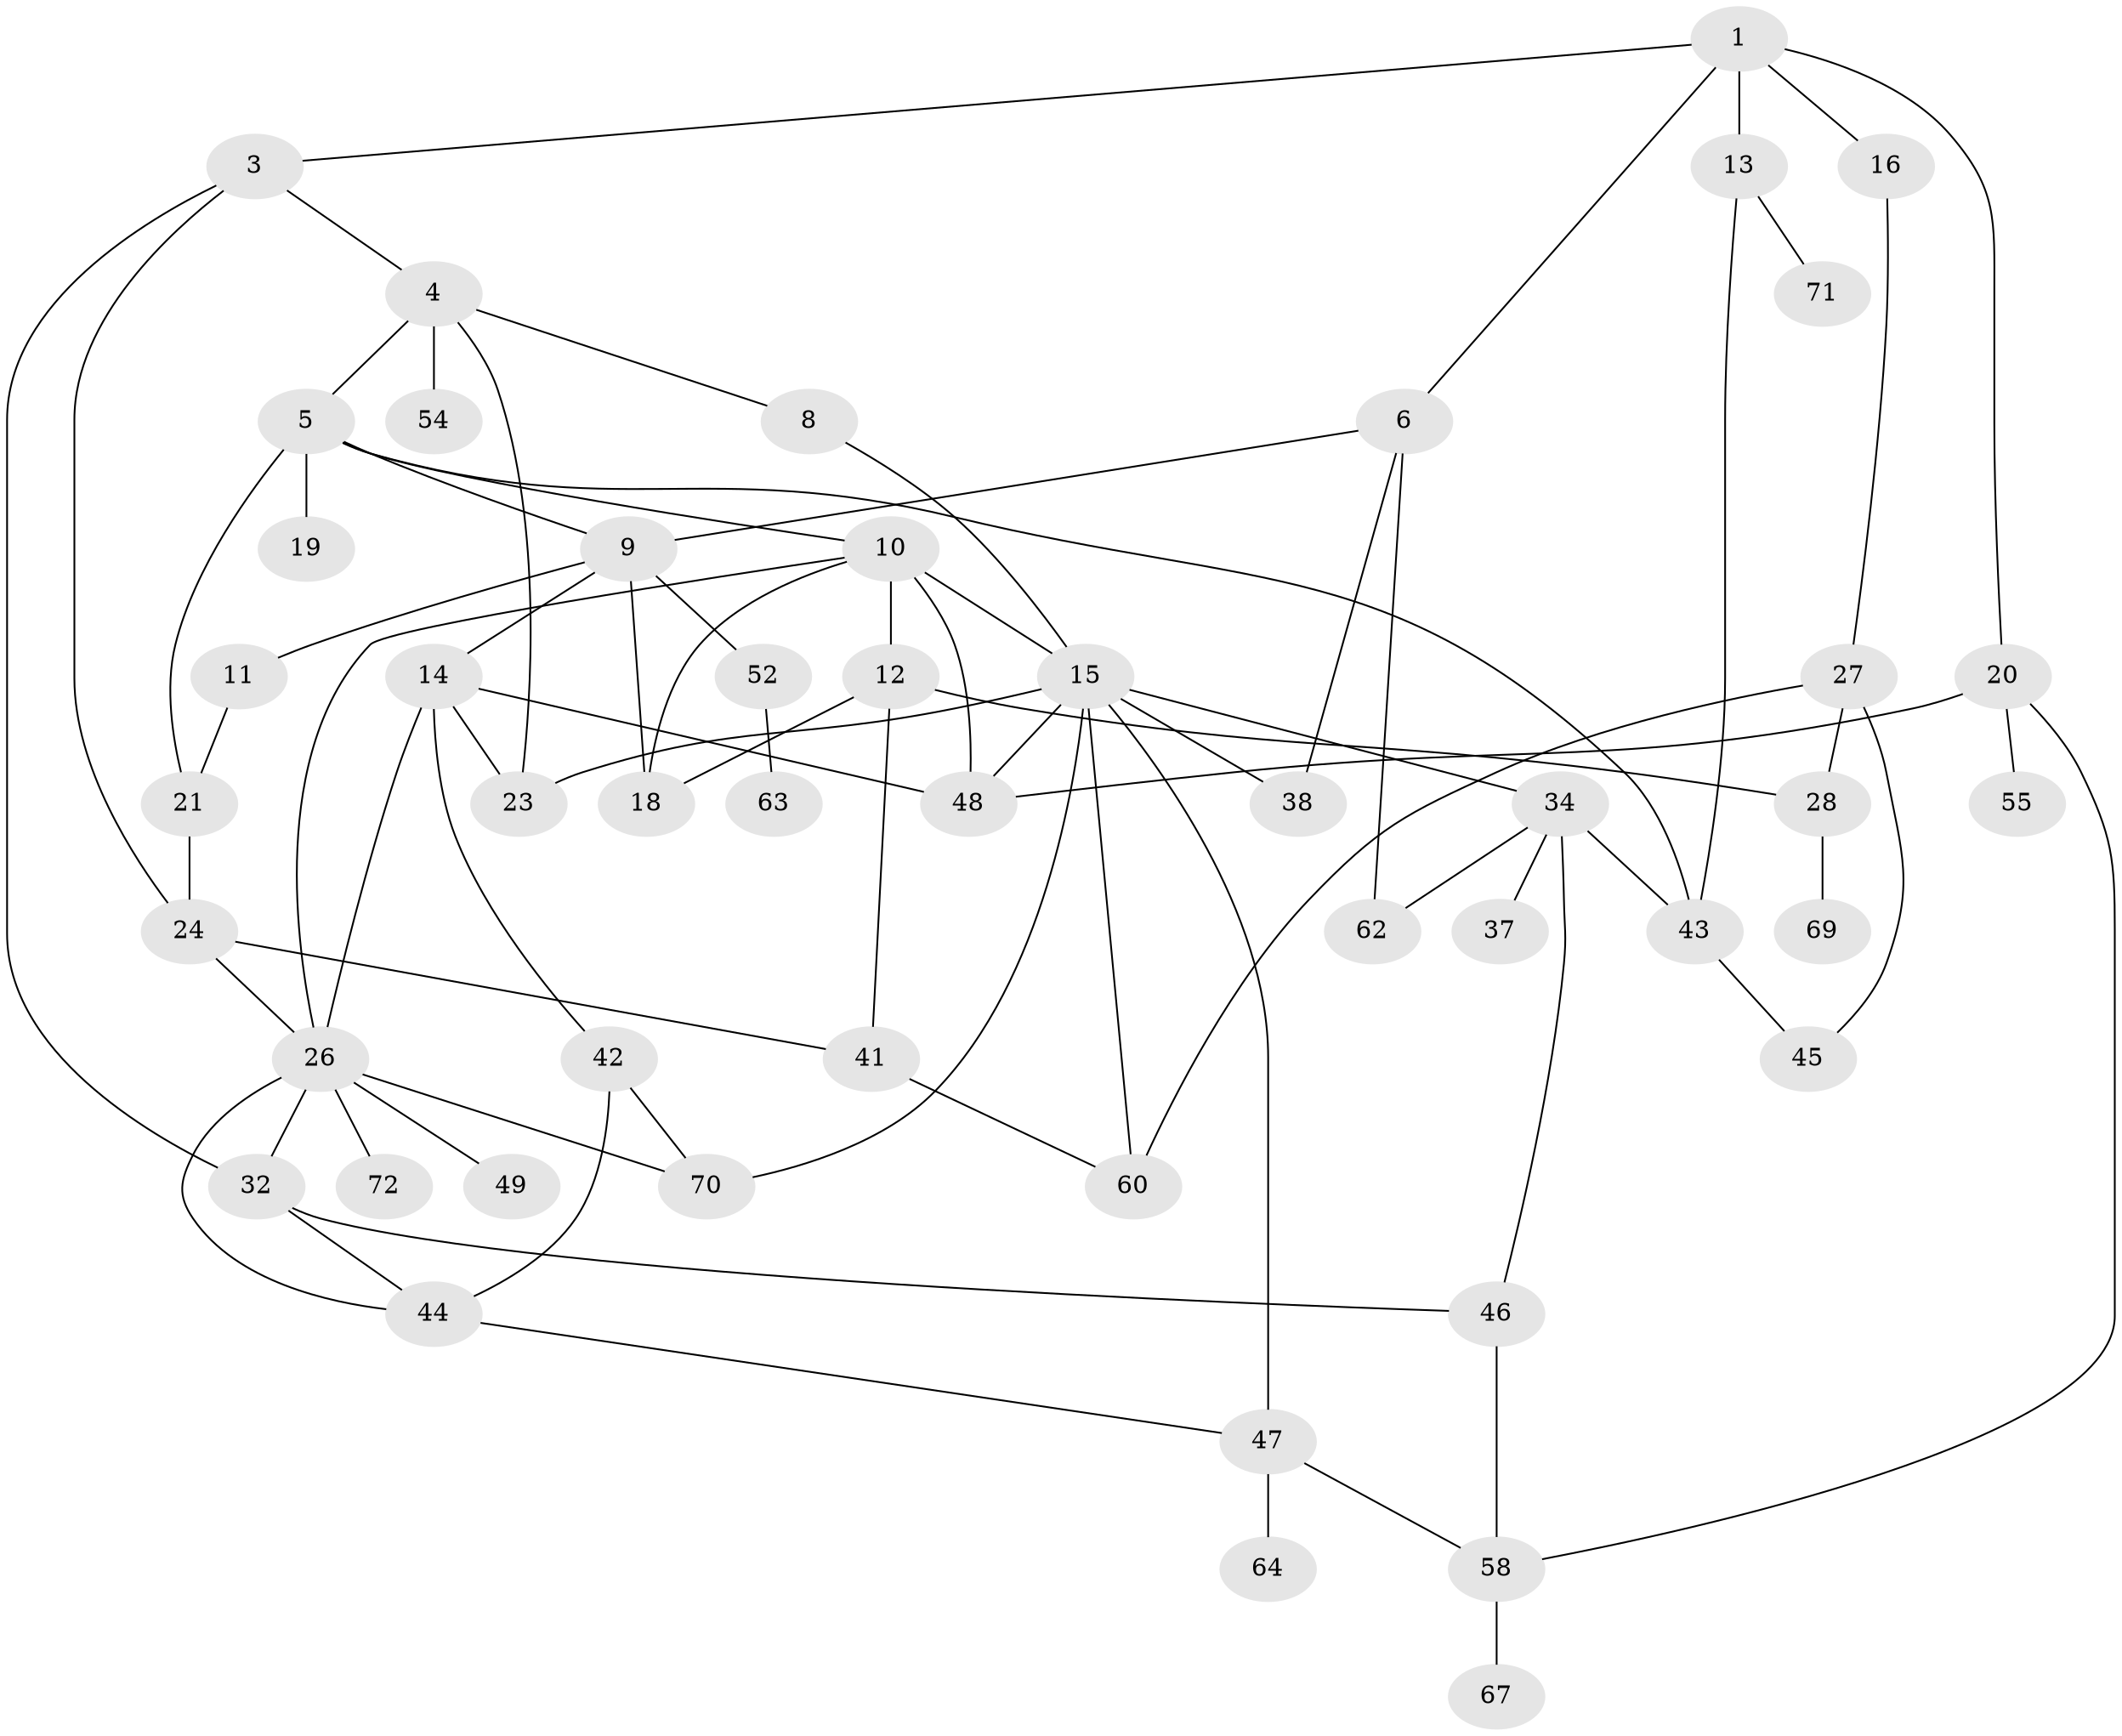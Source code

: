 // Generated by graph-tools (version 1.1) at 2025/23/03/03/25 07:23:32]
// undirected, 49 vertices, 79 edges
graph export_dot {
graph [start="1"]
  node [color=gray90,style=filled];
  1 [super="+2"];
  3;
  4 [super="+31"];
  5 [super="+7"];
  6 [super="+57"];
  8 [super="+40"];
  9 [super="+36"];
  10 [super="+25"];
  11 [super="+56"];
  12 [super="+35"];
  13 [super="+29"];
  14 [super="+33"];
  15 [super="+17"];
  16 [super="+22"];
  18;
  19;
  20 [super="+39"];
  21;
  23;
  24;
  26 [super="+68"];
  27 [super="+51"];
  28 [super="+30"];
  32 [super="+74"];
  34 [super="+50"];
  37;
  38 [super="+65"];
  41;
  42;
  43 [super="+66"];
  44 [super="+75"];
  45;
  46 [super="+59"];
  47 [super="+53"];
  48 [super="+76"];
  49;
  52;
  54;
  55;
  58 [super="+73"];
  60 [super="+61"];
  62;
  63;
  64;
  67;
  69;
  70;
  71;
  72;
  1 -- 16;
  1 -- 3;
  1 -- 20;
  1 -- 6;
  1 -- 13;
  3 -- 4;
  3 -- 32;
  3 -- 24;
  4 -- 5;
  4 -- 8;
  4 -- 54 [weight=2];
  4 -- 23;
  5 -- 9;
  5 -- 43;
  5 -- 21;
  5 -- 10;
  5 -- 19;
  6 -- 62;
  6 -- 9;
  6 -- 38;
  8 -- 15;
  9 -- 11;
  9 -- 14;
  9 -- 52;
  9 -- 18;
  10 -- 12;
  10 -- 15 [weight=2];
  10 -- 48;
  10 -- 18;
  10 -- 26;
  11 -- 21;
  12 -- 18;
  12 -- 28;
  12 -- 41;
  13 -- 71;
  13 -- 43;
  14 -- 26;
  14 -- 48;
  14 -- 23;
  14 -- 42;
  15 -- 34;
  15 -- 47;
  15 -- 23;
  15 -- 70;
  15 -- 38;
  15 -- 60;
  15 -- 48;
  16 -- 27;
  20 -- 55;
  20 -- 58;
  20 -- 48;
  21 -- 24;
  24 -- 41;
  24 -- 26;
  26 -- 44;
  26 -- 49;
  26 -- 72;
  26 -- 32;
  26 -- 70;
  27 -- 45;
  27 -- 28;
  27 -- 60;
  28 -- 69;
  32 -- 46;
  32 -- 44;
  34 -- 37;
  34 -- 62;
  34 -- 46;
  34 -- 43;
  41 -- 60;
  42 -- 70;
  42 -- 44;
  43 -- 45;
  44 -- 47;
  46 -- 58;
  47 -- 64;
  47 -- 58;
  52 -- 63;
  58 -- 67;
}
